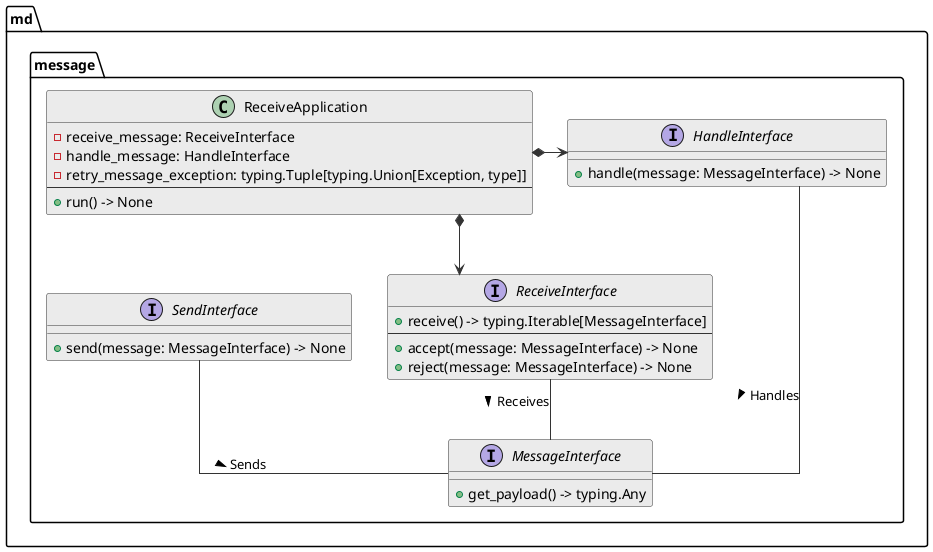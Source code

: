 @startuml

skinparam class {
  BackgroundColor #ebebeb
  ArrowColor      #333
  BorderColor     #333
}

skinparam lineType ortho

package md.message {
  interface MessageInterface {
    + get_payload() -> typing.Any
  }

  interface SendInterface {
    + send(message: MessageInterface) -> None
  }


  interface ReceiveInterface{
    + receive() -> typing.Iterable[MessageInterface]
    --
    + accept(message: MessageInterface) -> None
    + reject(message: MessageInterface) -> None
  }

  interface HandleInterface {
    + handle(message: MessageInterface) -> None
  }

  class ReceiveApplication {
    - receive_message: ReceiveInterface
    - handle_message: HandleInterface
    - retry_message_exception: typing.Tuple[typing.Union[Exception, type]]
    ---
    + run() -> None
  }
}


SendInterface -- MessageInterface : "Sends >"
HandleInterface --- MessageInterface : "Handles >"
ReceiveInterface -- MessageInterface : "Receives >"

ReceiveApplication *-> ReceiveInterface
ReceiveApplication *-> HandleInterface

@enduml
